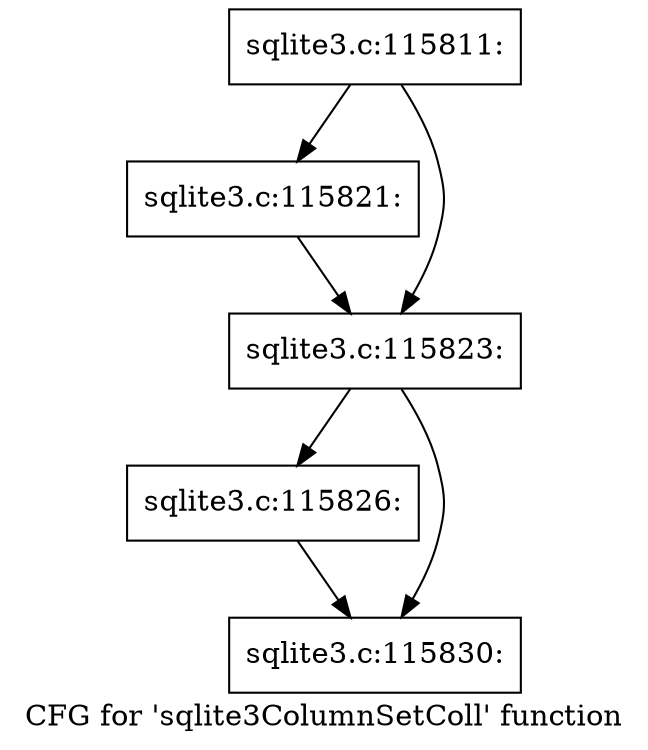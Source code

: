 digraph "CFG for 'sqlite3ColumnSetColl' function" {
	label="CFG for 'sqlite3ColumnSetColl' function";

	Node0x55c0f8fd5350 [shape=record,label="{sqlite3.c:115811:}"];
	Node0x55c0f8fd5350 -> Node0x55c0f8fed030;
	Node0x55c0f8fd5350 -> Node0x55c0f8fed080;
	Node0x55c0f8fed030 [shape=record,label="{sqlite3.c:115821:}"];
	Node0x55c0f8fed030 -> Node0x55c0f8fed080;
	Node0x55c0f8fed080 [shape=record,label="{sqlite3.c:115823:}"];
	Node0x55c0f8fed080 -> Node0x55c0f8fee970;
	Node0x55c0f8fed080 -> Node0x55c0f8fee9c0;
	Node0x55c0f8fee970 [shape=record,label="{sqlite3.c:115826:}"];
	Node0x55c0f8fee970 -> Node0x55c0f8fee9c0;
	Node0x55c0f8fee9c0 [shape=record,label="{sqlite3.c:115830:}"];
}
